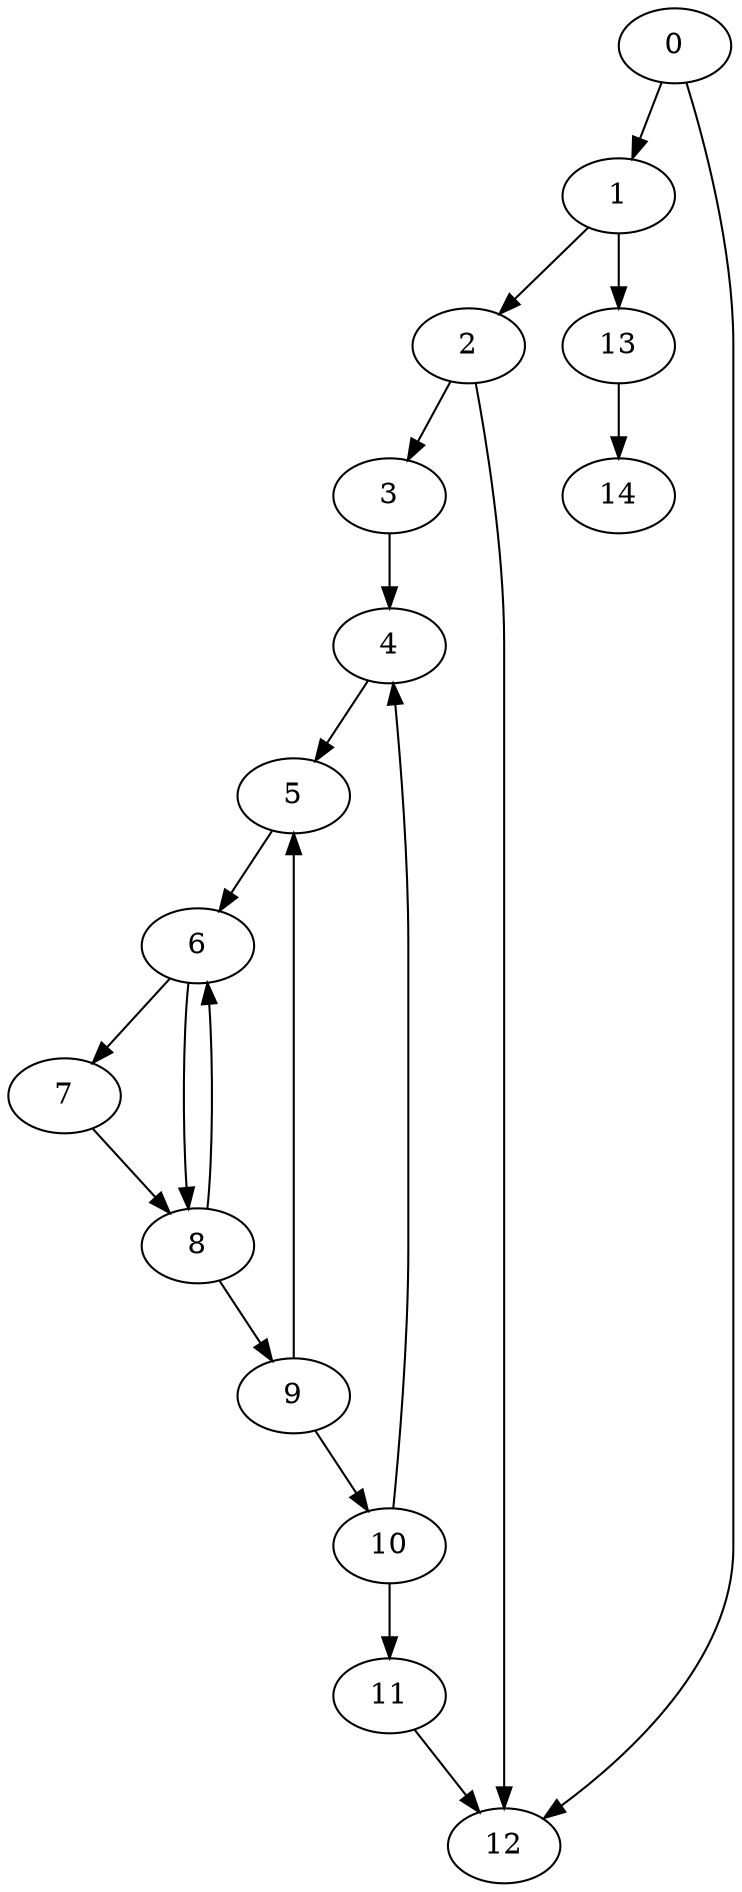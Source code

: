 digraph {
	0
	1
	2
	3
	4
	5
	6
	7
	8
	9
	10
	11
	12
	13
	14
	5 -> 6
	8 -> 6
	6 -> 7
	9 -> 10
	2 -> 3
	4 -> 5
	9 -> 5
	10 -> 11
	13 -> 14
	0 -> 1
	1 -> 2
	8 -> 9
	1 -> 13
	6 -> 8
	7 -> 8
	3 -> 4
	10 -> 4
	0 -> 12
	2 -> 12
	11 -> 12
}
